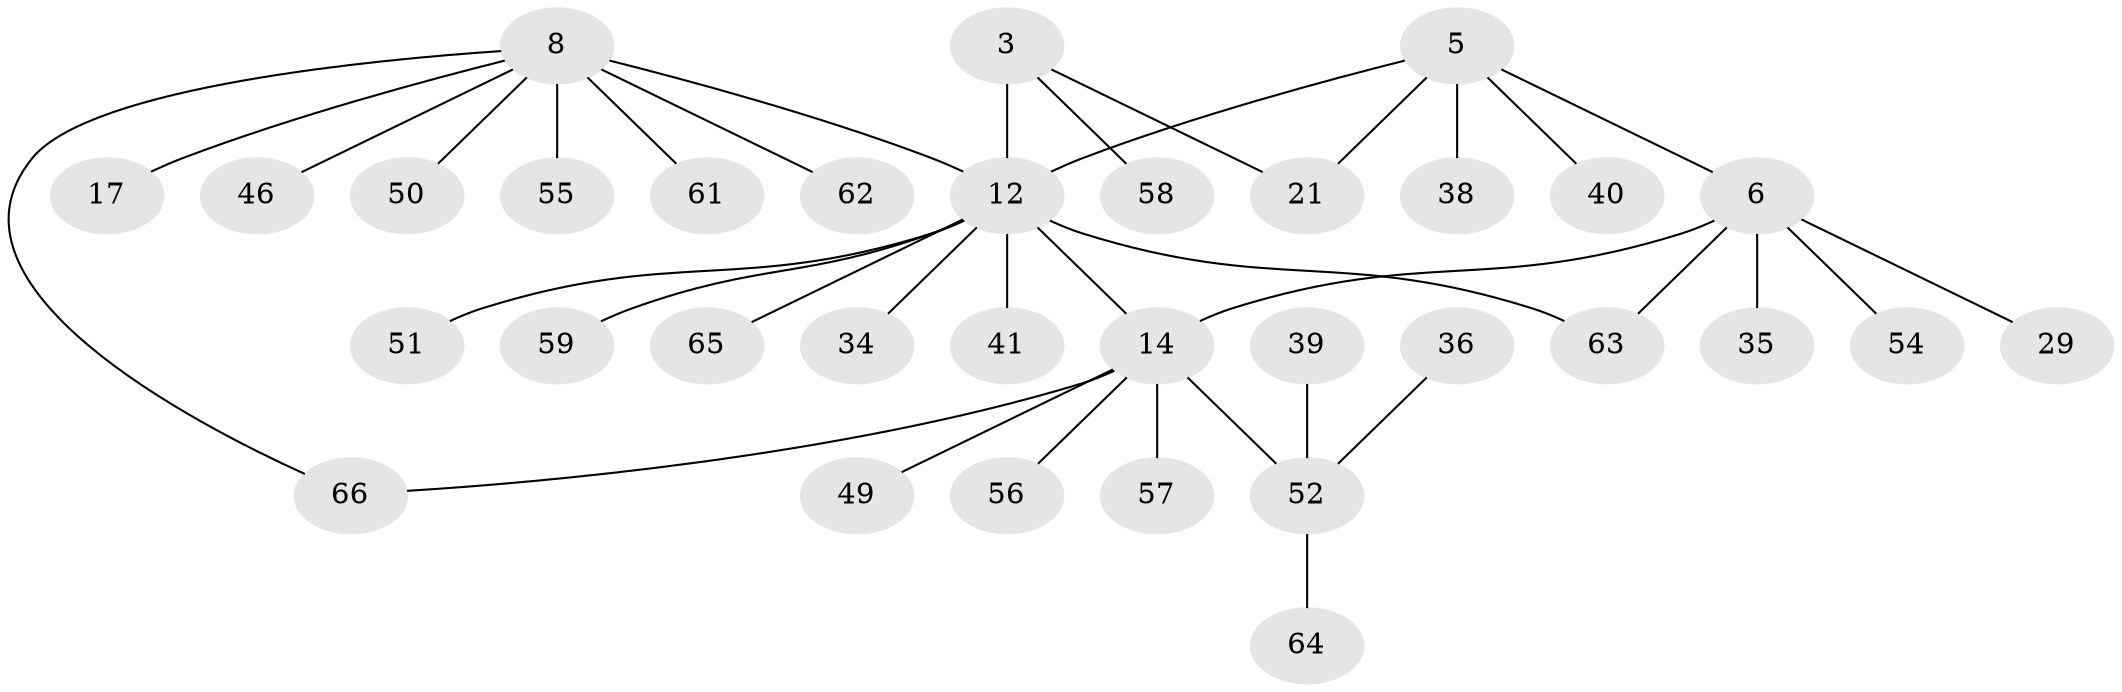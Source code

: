 // original degree distribution, {3: 0.09090909090909091, 5: 0.045454545454545456, 4: 0.07575757575757576, 7: 0.030303030303030304, 6: 0.045454545454545456, 9: 0.015151515151515152, 8: 0.015151515151515152, 2: 0.22727272727272727, 1: 0.45454545454545453}
// Generated by graph-tools (version 1.1) at 2025/55/03/09/25 04:55:38]
// undirected, 33 vertices, 36 edges
graph export_dot {
graph [start="1"]
  node [color=gray90,style=filled];
  3;
  5;
  6 [super="+4"];
  8;
  12 [super="+11+9"];
  14 [super="+13+10"];
  17;
  21;
  29;
  34;
  35;
  36;
  38;
  39 [super="+16"];
  40;
  41;
  46;
  49;
  50;
  51 [super="+25+28+42+31+47"];
  52 [super="+44+15"];
  54 [super="+19"];
  55;
  56;
  57 [super="+48"];
  58;
  59;
  61;
  62 [super="+60"];
  63 [super="+32"];
  64 [super="+30"];
  65;
  66 [super="+33+45"];
  3 -- 21;
  3 -- 58;
  3 -- 12 [weight=3];
  5 -- 6 [weight=2];
  5 -- 21;
  5 -- 38;
  5 -- 40;
  5 -- 12 [weight=2];
  6 -- 29;
  6 -- 35;
  6 -- 14 [weight=2];
  6 -- 63;
  6 -- 54;
  8 -- 17;
  8 -- 46;
  8 -- 50;
  8 -- 55;
  8 -- 61;
  8 -- 12 [weight=2];
  8 -- 66;
  8 -- 62;
  12 -- 59;
  12 -- 65;
  12 -- 41;
  12 -- 14 [weight=4];
  12 -- 34;
  12 -- 51;
  12 -- 63;
  14 -- 56;
  14 -- 49 [weight=2];
  14 -- 66;
  14 -- 52 [weight=3];
  14 -- 57;
  36 -- 52;
  39 -- 52;
  52 -- 64;
}
